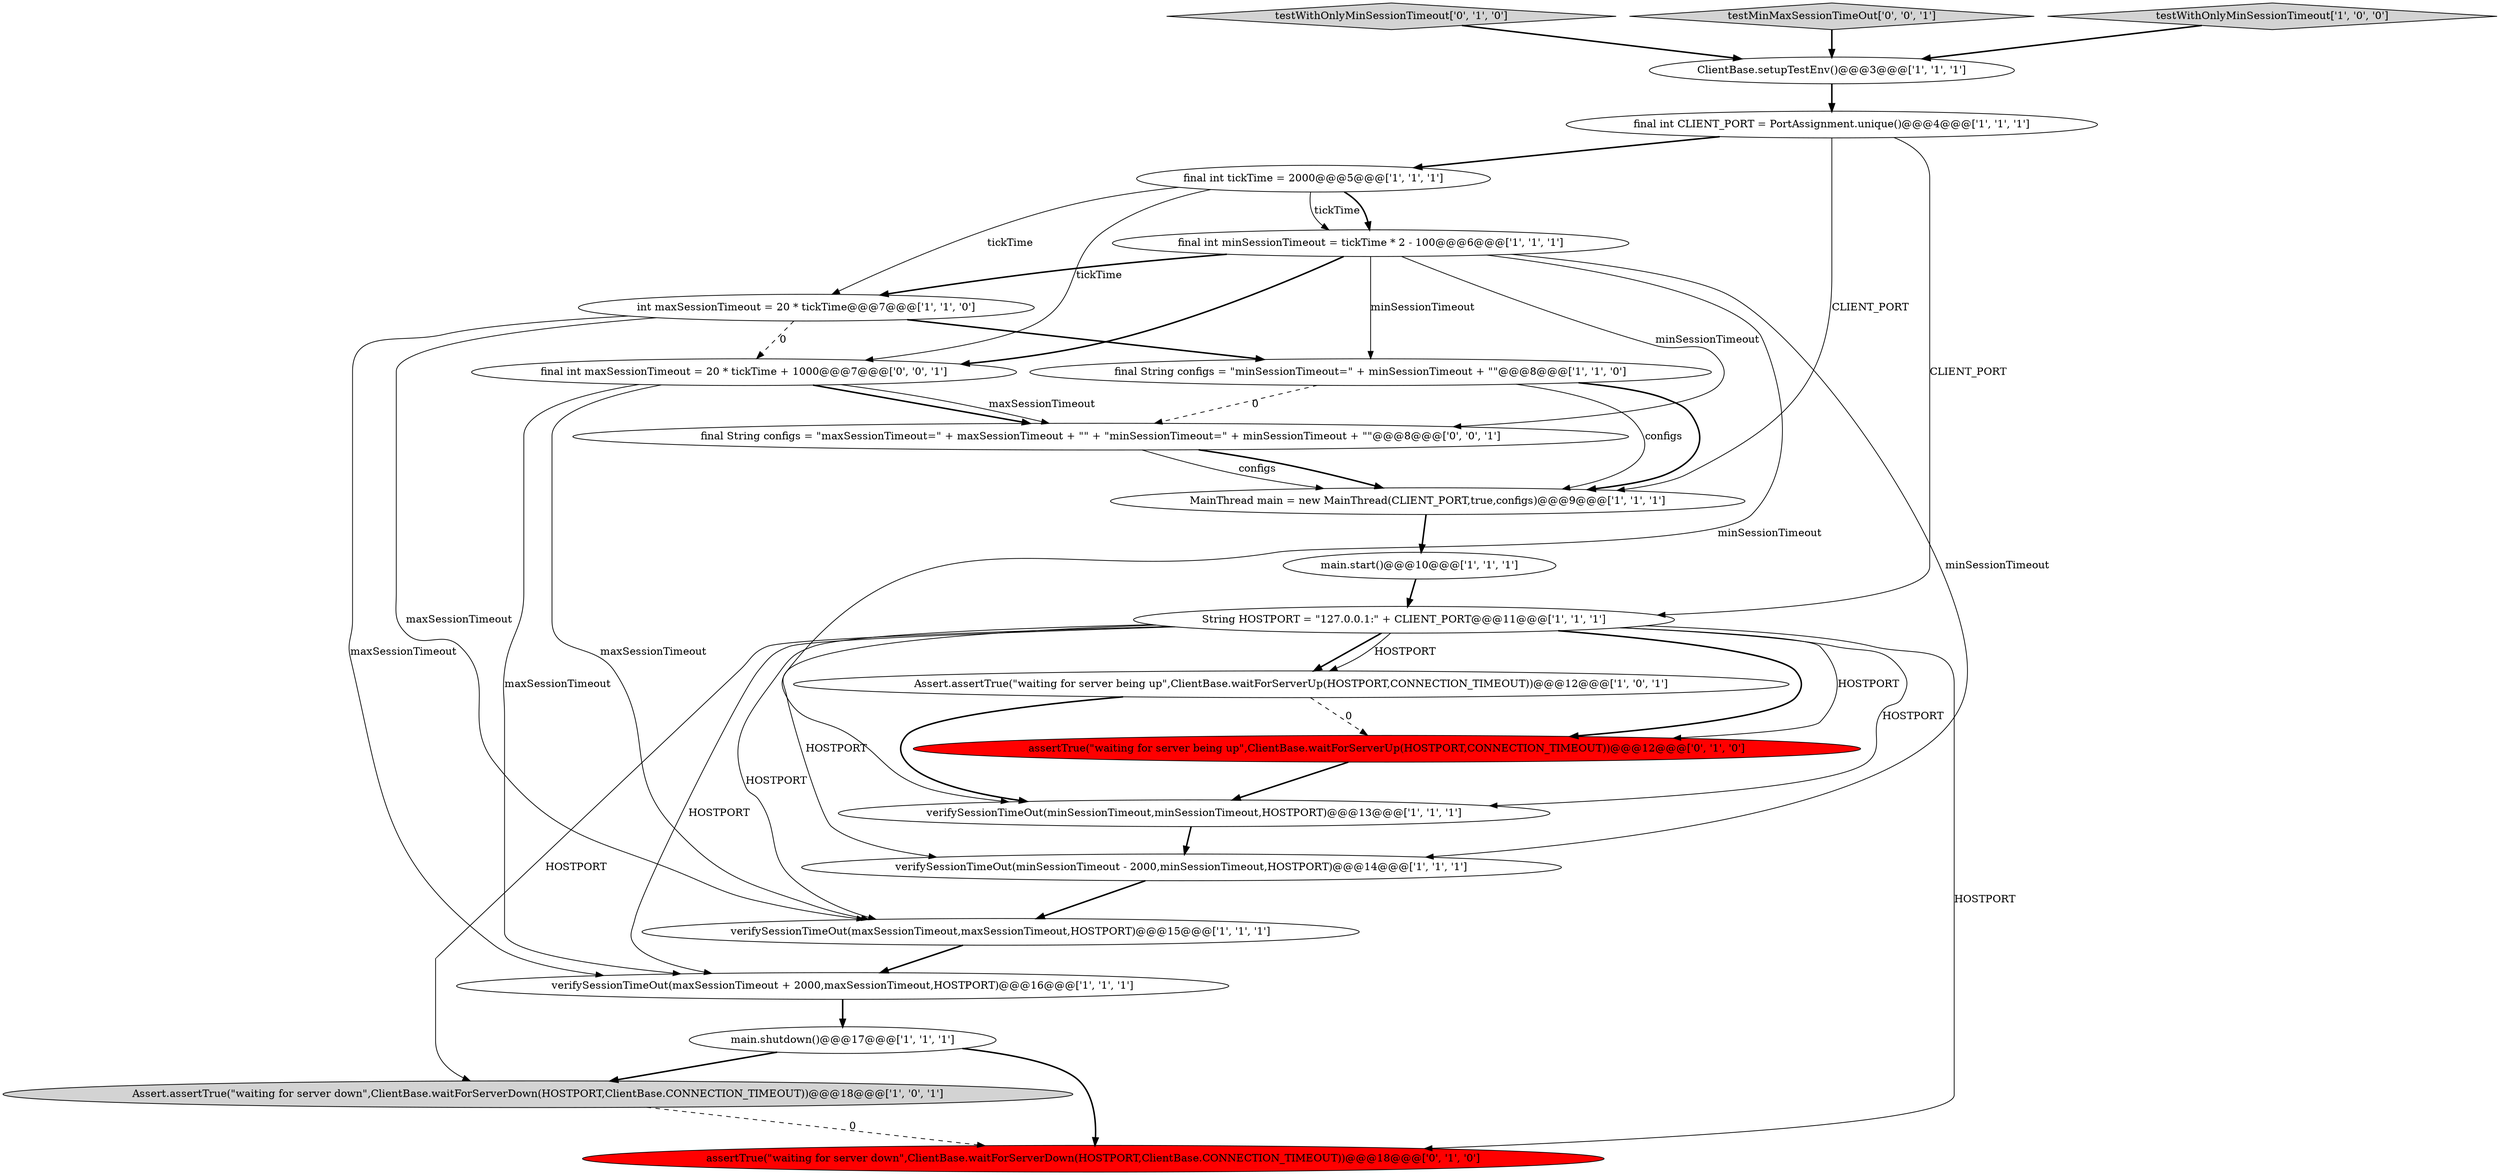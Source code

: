 digraph {
18 [style = filled, label = "testWithOnlyMinSessionTimeout['0', '1', '0']", fillcolor = lightgray, shape = diamond image = "AAA0AAABBB2BBB"];
17 [style = filled, label = "assertTrue(\"waiting for server being up\",ClientBase.waitForServerUp(HOSTPORT,CONNECTION_TIMEOUT))@@@12@@@['0', '1', '0']", fillcolor = red, shape = ellipse image = "AAA1AAABBB2BBB"];
20 [style = filled, label = "final String configs = \"maxSessionTimeout=\" + maxSessionTimeout + \"\" + \"minSessionTimeout=\" + minSessionTimeout + \"\"@@@8@@@['0', '0', '1']", fillcolor = white, shape = ellipse image = "AAA0AAABBB3BBB"];
8 [style = filled, label = "String HOSTPORT = \"127.0.0.1:\" + CLIENT_PORT@@@11@@@['1', '1', '1']", fillcolor = white, shape = ellipse image = "AAA0AAABBB1BBB"];
5 [style = filled, label = "ClientBase.setupTestEnv()@@@3@@@['1', '1', '1']", fillcolor = white, shape = ellipse image = "AAA0AAABBB1BBB"];
11 [style = filled, label = "verifySessionTimeOut(maxSessionTimeout,maxSessionTimeout,HOSTPORT)@@@15@@@['1', '1', '1']", fillcolor = white, shape = ellipse image = "AAA0AAABBB1BBB"];
21 [style = filled, label = "testMinMaxSessionTimeOut['0', '0', '1']", fillcolor = lightgray, shape = diamond image = "AAA0AAABBB3BBB"];
2 [style = filled, label = "verifySessionTimeOut(minSessionTimeout - 2000,minSessionTimeout,HOSTPORT)@@@14@@@['1', '1', '1']", fillcolor = white, shape = ellipse image = "AAA0AAABBB1BBB"];
6 [style = filled, label = "main.start()@@@10@@@['1', '1', '1']", fillcolor = white, shape = ellipse image = "AAA0AAABBB1BBB"];
15 [style = filled, label = "Assert.assertTrue(\"waiting for server being up\",ClientBase.waitForServerUp(HOSTPORT,CONNECTION_TIMEOUT))@@@12@@@['1', '0', '1']", fillcolor = white, shape = ellipse image = "AAA0AAABBB1BBB"];
14 [style = filled, label = "final String configs = \"minSessionTimeout=\" + minSessionTimeout + \"\"@@@8@@@['1', '1', '0']", fillcolor = white, shape = ellipse image = "AAA0AAABBB1BBB"];
3 [style = filled, label = "final int minSessionTimeout = tickTime * 2 - 100@@@6@@@['1', '1', '1']", fillcolor = white, shape = ellipse image = "AAA0AAABBB1BBB"];
16 [style = filled, label = "verifySessionTimeOut(maxSessionTimeout + 2000,maxSessionTimeout,HOSTPORT)@@@16@@@['1', '1', '1']", fillcolor = white, shape = ellipse image = "AAA0AAABBB1BBB"];
1 [style = filled, label = "MainThread main = new MainThread(CLIENT_PORT,true,configs)@@@9@@@['1', '1', '1']", fillcolor = white, shape = ellipse image = "AAA0AAABBB1BBB"];
7 [style = filled, label = "Assert.assertTrue(\"waiting for server down\",ClientBase.waitForServerDown(HOSTPORT,ClientBase.CONNECTION_TIMEOUT))@@@18@@@['1', '0', '1']", fillcolor = lightgray, shape = ellipse image = "AAA0AAABBB1BBB"];
4 [style = filled, label = "main.shutdown()@@@17@@@['1', '1', '1']", fillcolor = white, shape = ellipse image = "AAA0AAABBB1BBB"];
12 [style = filled, label = "verifySessionTimeOut(minSessionTimeout,minSessionTimeout,HOSTPORT)@@@13@@@['1', '1', '1']", fillcolor = white, shape = ellipse image = "AAA0AAABBB1BBB"];
13 [style = filled, label = "final int tickTime = 2000@@@5@@@['1', '1', '1']", fillcolor = white, shape = ellipse image = "AAA0AAABBB1BBB"];
22 [style = filled, label = "final int maxSessionTimeout = 20 * tickTime + 1000@@@7@@@['0', '0', '1']", fillcolor = white, shape = ellipse image = "AAA0AAABBB3BBB"];
10 [style = filled, label = "int maxSessionTimeout = 20 * tickTime@@@7@@@['1', '1', '0']", fillcolor = white, shape = ellipse image = "AAA0AAABBB1BBB"];
0 [style = filled, label = "testWithOnlyMinSessionTimeout['1', '0', '0']", fillcolor = lightgray, shape = diamond image = "AAA0AAABBB1BBB"];
19 [style = filled, label = "assertTrue(\"waiting for server down\",ClientBase.waitForServerDown(HOSTPORT,ClientBase.CONNECTION_TIMEOUT))@@@18@@@['0', '1', '0']", fillcolor = red, shape = ellipse image = "AAA1AAABBB2BBB"];
9 [style = filled, label = "final int CLIENT_PORT = PortAssignment.unique()@@@4@@@['1', '1', '1']", fillcolor = white, shape = ellipse image = "AAA0AAABBB1BBB"];
11->16 [style = bold, label=""];
8->11 [style = solid, label="HOSTPORT"];
13->22 [style = solid, label="tickTime"];
8->15 [style = bold, label=""];
8->7 [style = solid, label="HOSTPORT"];
5->9 [style = bold, label=""];
10->14 [style = bold, label=""];
22->16 [style = solid, label="maxSessionTimeout"];
13->3 [style = solid, label="tickTime"];
8->15 [style = solid, label="HOSTPORT"];
4->19 [style = bold, label=""];
14->20 [style = dashed, label="0"];
20->1 [style = bold, label=""];
10->22 [style = dashed, label="0"];
3->22 [style = bold, label=""];
8->19 [style = solid, label="HOSTPORT"];
8->17 [style = solid, label="HOSTPORT"];
4->7 [style = bold, label=""];
14->1 [style = bold, label=""];
10->11 [style = solid, label="maxSessionTimeout"];
3->12 [style = solid, label="minSessionTimeout"];
8->17 [style = bold, label=""];
3->10 [style = bold, label=""];
21->5 [style = bold, label=""];
10->16 [style = solid, label="maxSessionTimeout"];
12->2 [style = bold, label=""];
22->11 [style = solid, label="maxSessionTimeout"];
17->12 [style = bold, label=""];
1->6 [style = bold, label=""];
13->10 [style = solid, label="tickTime"];
3->20 [style = solid, label="minSessionTimeout"];
13->3 [style = bold, label=""];
22->20 [style = bold, label=""];
3->2 [style = solid, label="minSessionTimeout"];
14->1 [style = solid, label="configs"];
20->1 [style = solid, label="configs"];
7->19 [style = dashed, label="0"];
8->12 [style = solid, label="HOSTPORT"];
18->5 [style = bold, label=""];
6->8 [style = bold, label=""];
3->14 [style = solid, label="minSessionTimeout"];
8->16 [style = solid, label="HOSTPORT"];
15->17 [style = dashed, label="0"];
15->12 [style = bold, label=""];
16->4 [style = bold, label=""];
9->8 [style = solid, label="CLIENT_PORT"];
9->1 [style = solid, label="CLIENT_PORT"];
22->20 [style = solid, label="maxSessionTimeout"];
2->11 [style = bold, label=""];
8->2 [style = solid, label="HOSTPORT"];
0->5 [style = bold, label=""];
9->13 [style = bold, label=""];
}
